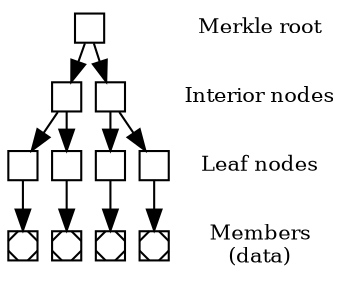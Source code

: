 digraph tree {

//splines = ortho;
node [ shape = box, width = 0.2, height = 0.2, label = "", fontsize = 10 ];
ranksep = 0.2;
nodesep = 0.1;


{
node [ fontcolor = white ];
  {
    node [ style = diagonals ];
    m1; m2; m3; m4;
  }
r0 -> { i1, i2 };
i1 -> {l1, l2};
i2 -> {l3, l4};

l1 -> m1;
l2 -> m2;
l3 -> m3;
l4 -> m4;

}


{
node [ shape = none ];
a -> b -> c -> d [ style = "invis" ];

a [ label = "Merkle root" ];
b [ label = "Interior nodes" ];
c [ label = "Leaf nodes" ];
d [ label = "Members\n(data)" ];
}

}
